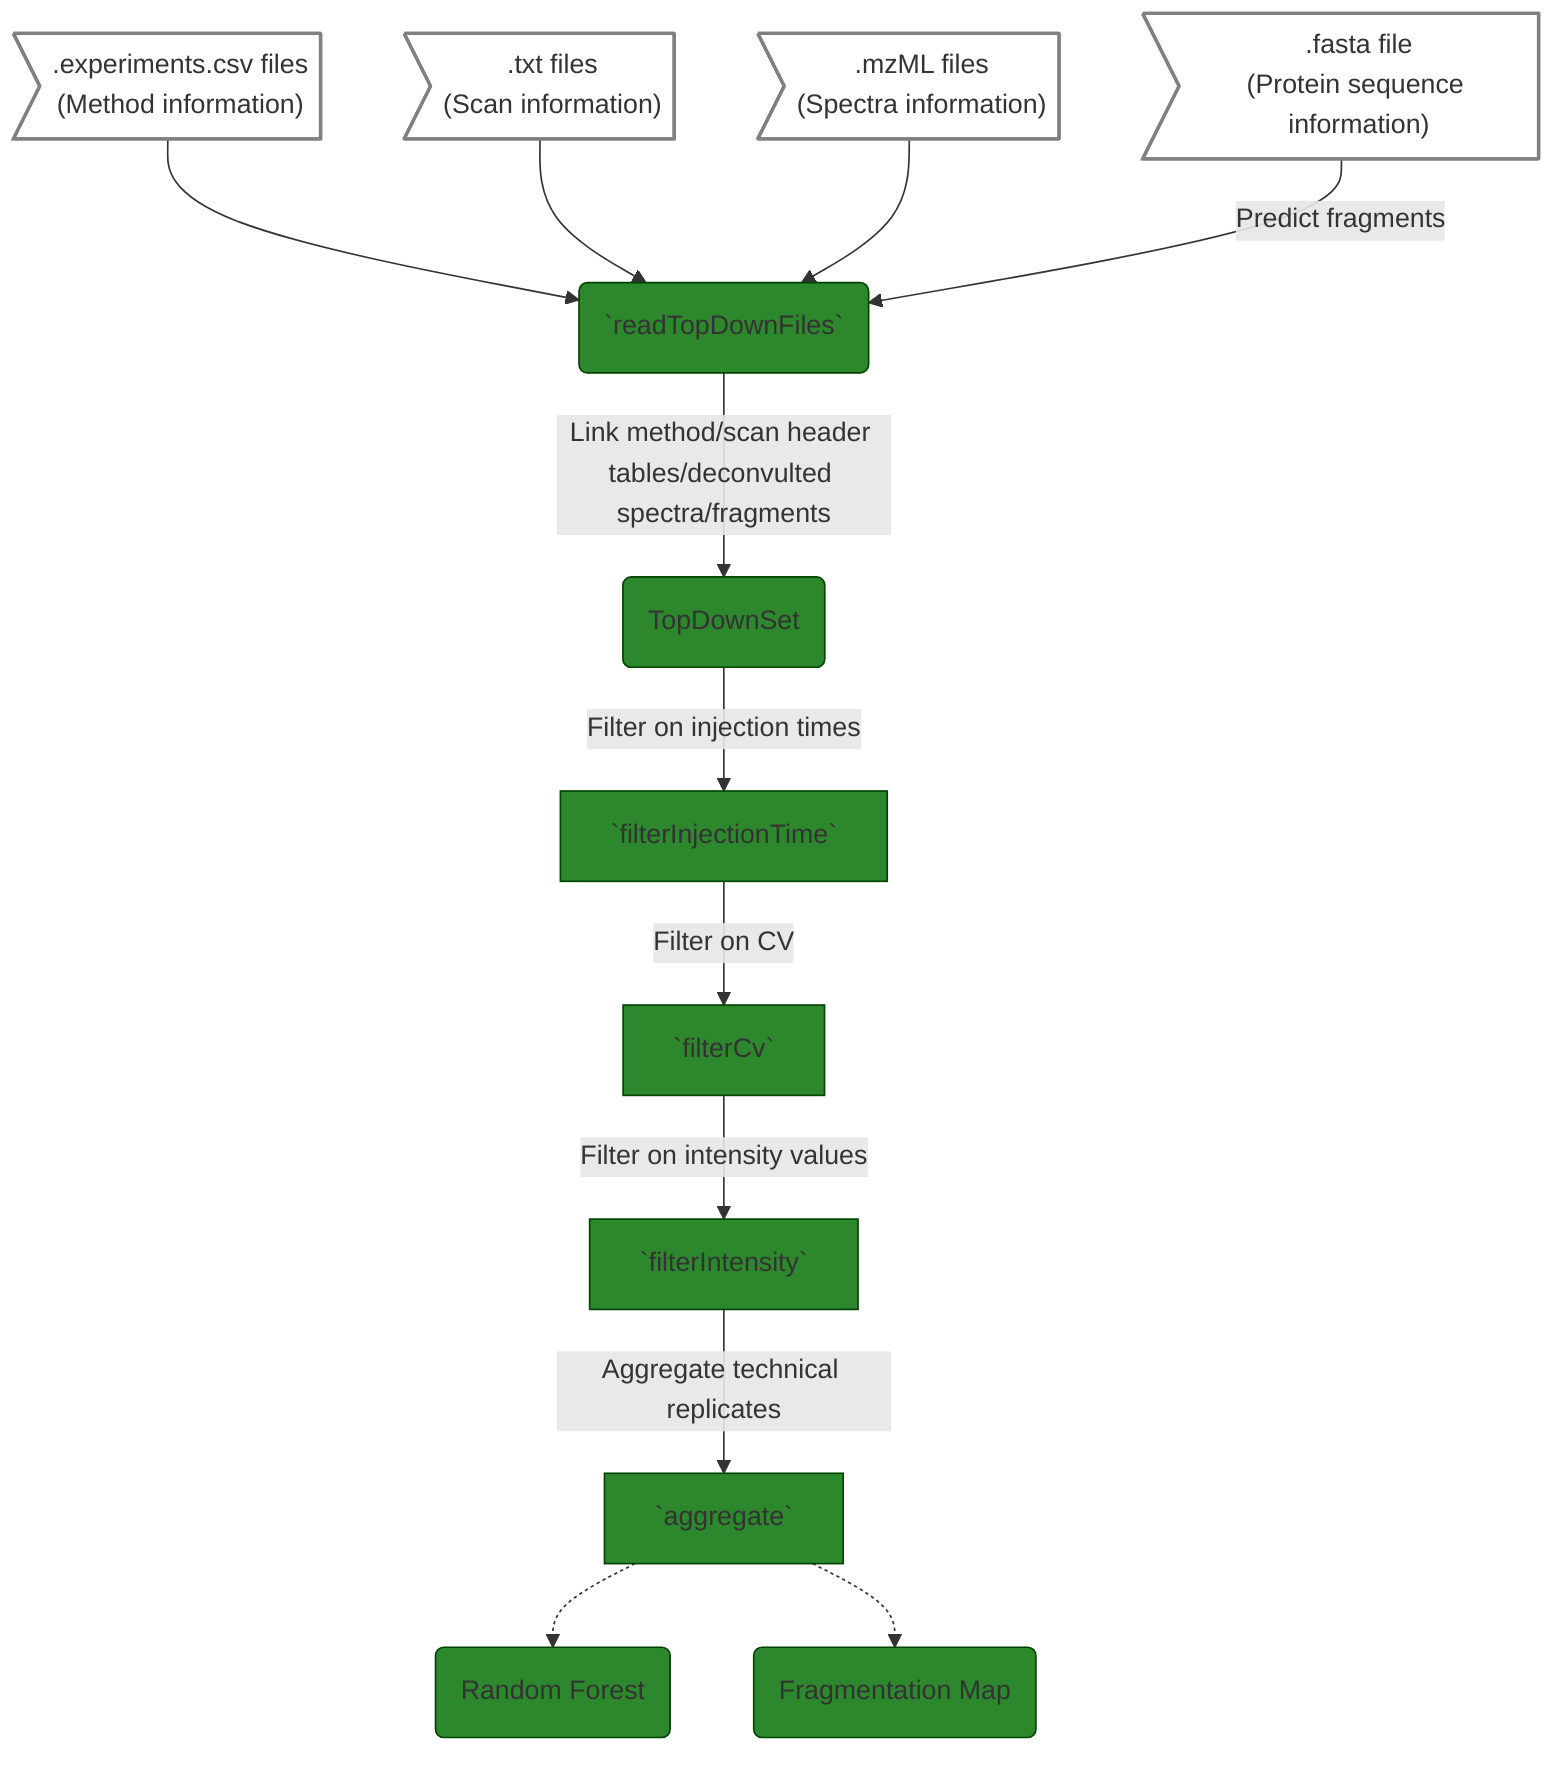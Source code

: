 graph TD

fCsv>".experiments.csv files<br/>(Method information)"]
fTxt>".txt files<br/>(Scan information)"]
fMzMl>".mzML files<br/>(Spectra information)"]
fFasta>".fasta file<br/>(Protein sequence information)"]

fCsv --> td(`readTopDownFiles`)
fTxt --> td
fMzMl --> td
fFasta -- Predict fragments  --> td
td -- Link method/scan header tables/deconvulted spectra/fragments --> tds(TopDownSet)

tds -- Filter on injection times --> fit[`filterInjectionTime`]
fit -- Filter on CV --> fcv[`filterCv`]
fcv -- Filter on intensity values --> fiv[`filterIntensity`]
fiv -- Aggregate technical replicates --> agg[`aggregate`]
agg -.-> rf(Random Forest)
agg -.-> fmap(Fragmentation Map)

classDef topdownrClass fill:#2D882D,stroke:#004400
classDef fileClass fill:#FFFFFF,stroke:#808080,stroke-width:2
classDef infoClass fill:#FFFFFF,stroke:#000000
classDef unknownClass fill:#B4E0B4,stroke:#004400,stroke-dasharray:5

class td,tds,fit,fcv,fiv,agg,rf,fmap topdownrClass
class fFasta,fCsv,fTxt,fMzMl fileClass